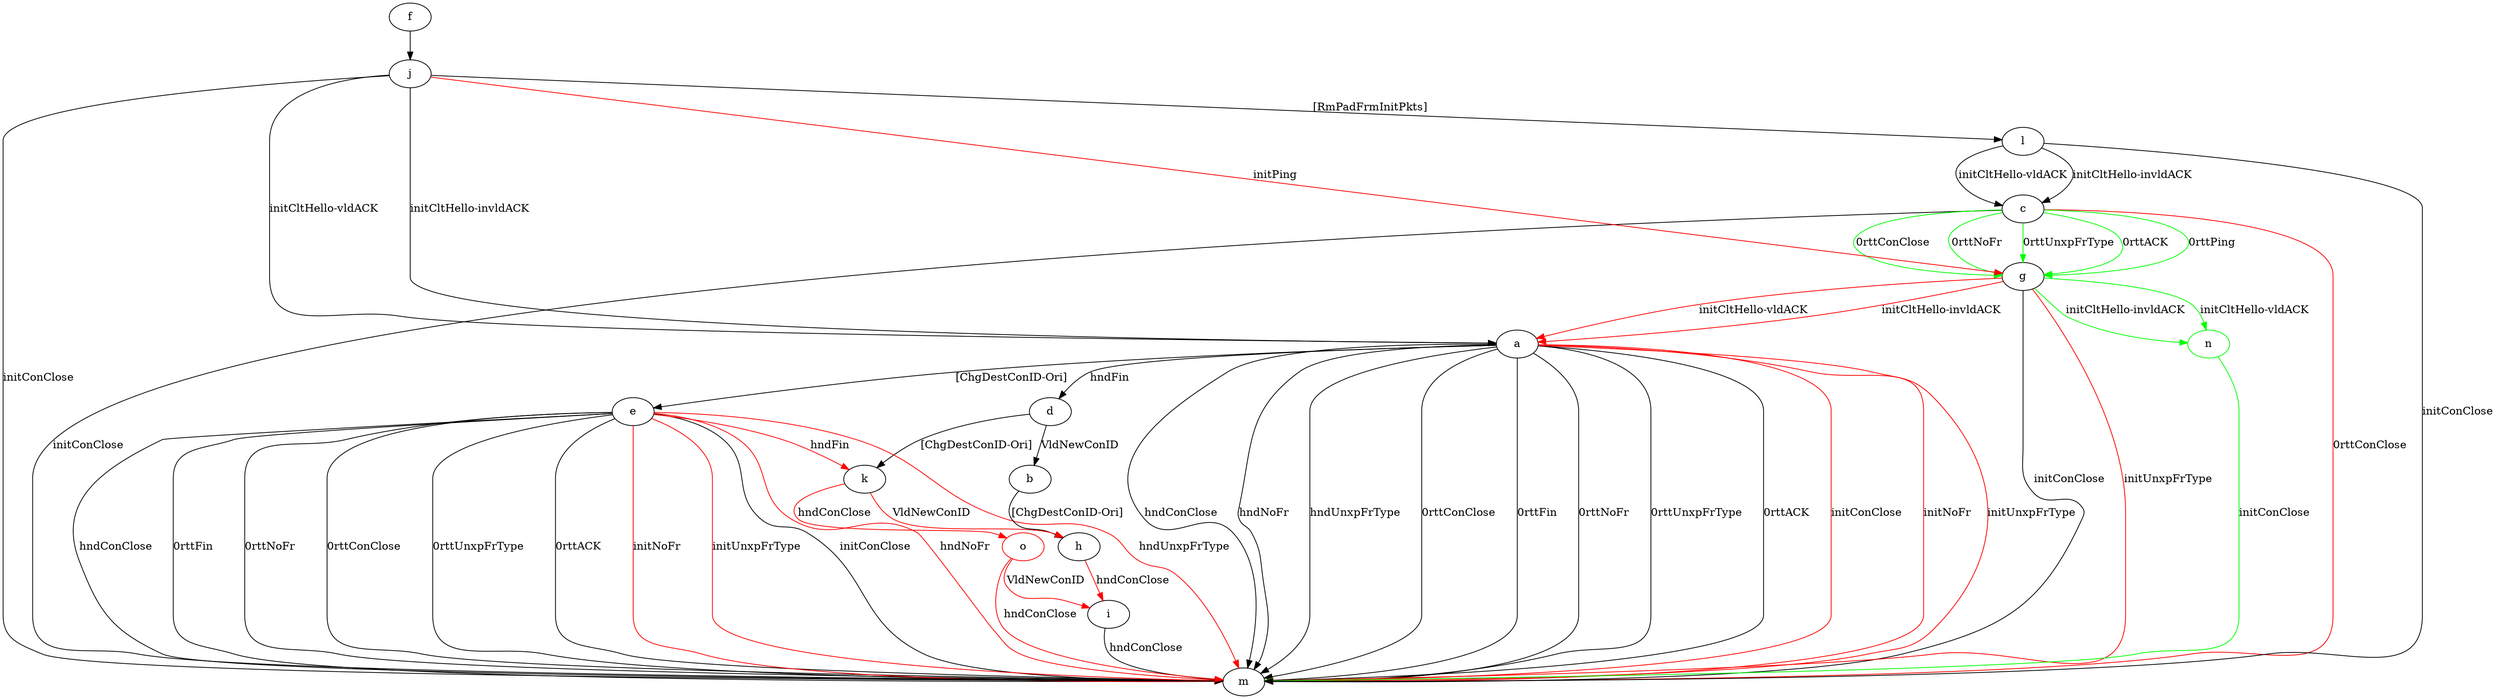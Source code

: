 digraph "" {
	a -> d	[key=0,
		label="hndFin "];
	a -> e	[key=0,
		label="[ChgDestConID-Ori] "];
	a -> m	[key=0,
		label="hndConClose "];
	a -> m	[key=1,
		label="hndNoFr "];
	a -> m	[key=2,
		label="hndUnxpFrType "];
	a -> m	[key=3,
		label="0rttConClose "];
	a -> m	[key=4,
		label="0rttFin "];
	a -> m	[key=5,
		label="0rttNoFr "];
	a -> m	[key=6,
		label="0rttUnxpFrType "];
	a -> m	[key=7,
		label="0rttACK "];
	a -> m	[key=8,
		color=red,
		label="initConClose "];
	a -> m	[key=9,
		color=red,
		label="initNoFr "];
	a -> m	[key=10,
		color=red,
		label="initUnxpFrType "];
	b -> h	[key=0,
		label="[ChgDestConID-Ori] "];
	c -> g	[key=0,
		color=green,
		label="0rttPing "];
	c -> g	[key=1,
		color=green,
		label="0rttConClose "];
	c -> g	[key=2,
		color=green,
		label="0rttNoFr "];
	c -> g	[key=3,
		color=green,
		label="0rttUnxpFrType "];
	c -> g	[key=4,
		color=green,
		label="0rttACK "];
	c -> m	[key=0,
		label="initConClose "];
	c -> m	[key=1,
		color=red,
		label="0rttConClose "];
	d -> b	[key=0,
		label="VldNewConID "];
	d -> k	[key=0,
		label="[ChgDestConID-Ori] "];
	e -> k	[key=0,
		color=red,
		label="hndFin "];
	e -> m	[key=0,
		label="initConClose "];
	e -> m	[key=1,
		label="hndConClose "];
	e -> m	[key=2,
		label="0rttConClose "];
	e -> m	[key=3,
		label="0rttFin "];
	e -> m	[key=4,
		label="0rttNoFr "];
	e -> m	[key=5,
		label="0rttUnxpFrType "];
	e -> m	[key=6,
		label="0rttACK "];
	e -> m	[key=7,
		color=red,
		label="initNoFr "];
	e -> m	[key=8,
		color=red,
		label="initUnxpFrType "];
	e -> m	[key=9,
		color=red,
		label="hndNoFr "];
	e -> m	[key=10,
		color=red,
		label="hndUnxpFrType "];
	f -> j	[key=0];
	g -> a	[key=0,
		color=red,
		label="initCltHello-vldACK "];
	g -> a	[key=1,
		color=red,
		label="initCltHello-invldACK "];
	g -> m	[key=0,
		label="initConClose "];
	g -> m	[key=1,
		color=red,
		label="initUnxpFrType "];
	n	[color=green];
	g -> n	[key=0,
		color=green,
		label="initCltHello-vldACK "];
	g -> n	[key=1,
		color=green,
		label="initCltHello-invldACK "];
	h -> i	[key=0,
		color=red,
		label="hndConClose "];
	i -> m	[key=0,
		label="hndConClose "];
	j -> a	[key=0,
		label="initCltHello-vldACK "];
	j -> a	[key=1,
		label="initCltHello-invldACK "];
	j -> g	[key=0,
		color=red,
		label="initPing "];
	j -> l	[key=0,
		label="[RmPadFrmInitPkts] "];
	j -> m	[key=0,
		label="initConClose "];
	k -> h	[key=0,
		color=red,
		label="VldNewConID "];
	o	[color=red];
	k -> o	[key=0,
		color=red,
		label="hndConClose "];
	l -> c	[key=0,
		label="initCltHello-vldACK "];
	l -> c	[key=1,
		label="initCltHello-invldACK "];
	l -> m	[key=0,
		label="initConClose "];
	n -> m	[key=0,
		color=green,
		label="initConClose "];
	o -> i	[key=0,
		color=red,
		label="VldNewConID "];
	o -> m	[key=0,
		color=red,
		label="hndConClose "];
}
